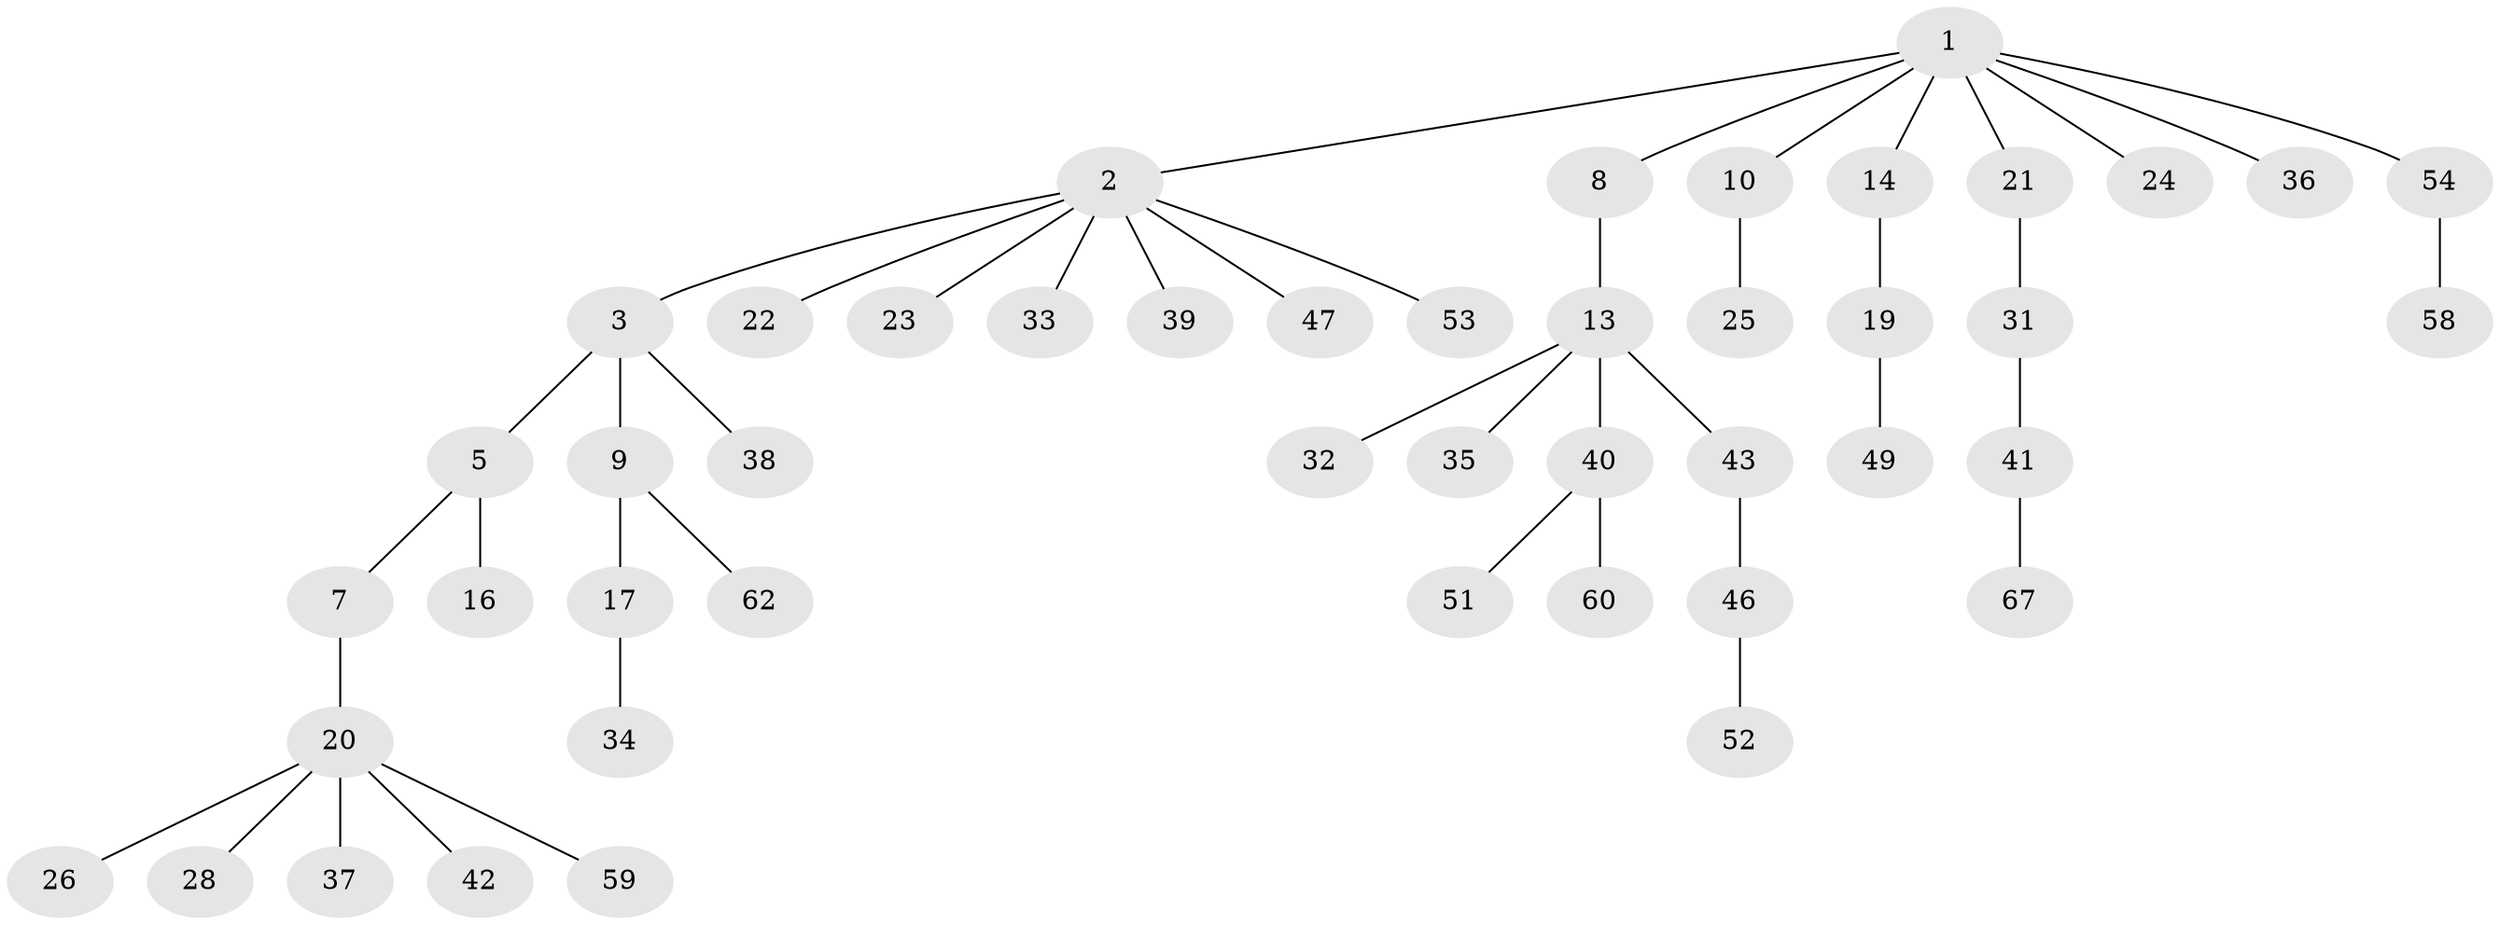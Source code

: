 // Generated by graph-tools (version 1.1) at 2025/24/03/03/25 07:24:08]
// undirected, 46 vertices, 45 edges
graph export_dot {
graph [start="1"]
  node [color=gray90,style=filled];
  1 [super="+4"];
  2 [super="+11"];
  3 [super="+18"];
  5 [super="+6"];
  7 [super="+12"];
  8;
  9 [super="+30"];
  10 [super="+15"];
  13 [super="+29"];
  14;
  16;
  17;
  19 [super="+63"];
  20 [super="+27"];
  21;
  22;
  23;
  24;
  25;
  26 [super="+66"];
  28;
  31 [super="+48"];
  32;
  33;
  34;
  35;
  36 [super="+55"];
  37 [super="+50"];
  38 [super="+45"];
  39;
  40 [super="+44"];
  41 [super="+61"];
  42 [super="+57"];
  43;
  46 [super="+65"];
  47;
  49;
  51;
  52;
  53;
  54 [super="+56"];
  58;
  59 [super="+64"];
  60;
  62;
  67;
  1 -- 2;
  1 -- 8;
  1 -- 10;
  1 -- 14;
  1 -- 21;
  1 -- 24;
  1 -- 36;
  1 -- 54;
  2 -- 3;
  2 -- 22;
  2 -- 39;
  2 -- 53;
  2 -- 33;
  2 -- 23;
  2 -- 47;
  3 -- 5;
  3 -- 9;
  3 -- 38;
  5 -- 16;
  5 -- 7;
  7 -- 20;
  8 -- 13;
  9 -- 17;
  9 -- 62;
  10 -- 25;
  13 -- 32;
  13 -- 35;
  13 -- 40;
  13 -- 43;
  14 -- 19;
  17 -- 34;
  19 -- 49;
  20 -- 26;
  20 -- 28;
  20 -- 37;
  20 -- 42;
  20 -- 59;
  21 -- 31;
  31 -- 41;
  40 -- 51;
  40 -- 60;
  41 -- 67;
  43 -- 46;
  46 -- 52;
  54 -- 58;
}
